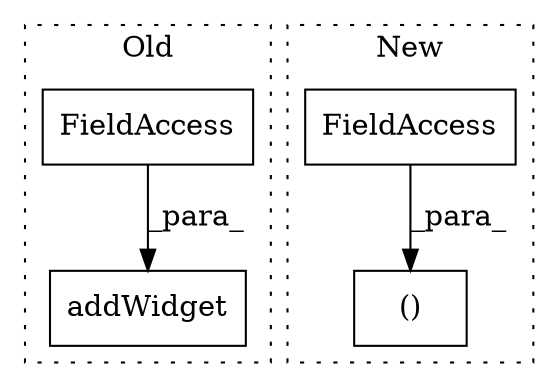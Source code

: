 digraph G {
subgraph cluster0 {
1 [label="addWidget" a="32" s="13995,14039" l="10,1" shape="box"];
3 [label="FieldAccess" a="22" s="14026" l="13" shape="box"];
label = "Old";
style="dotted";
}
subgraph cluster1 {
2 [label="()" a="106" s="13993" l="32" shape="box"];
4 [label="FieldAccess" a="22" s="13993" l="16" shape="box"];
label = "New";
style="dotted";
}
3 -> 1 [label="_para_"];
4 -> 2 [label="_para_"];
}